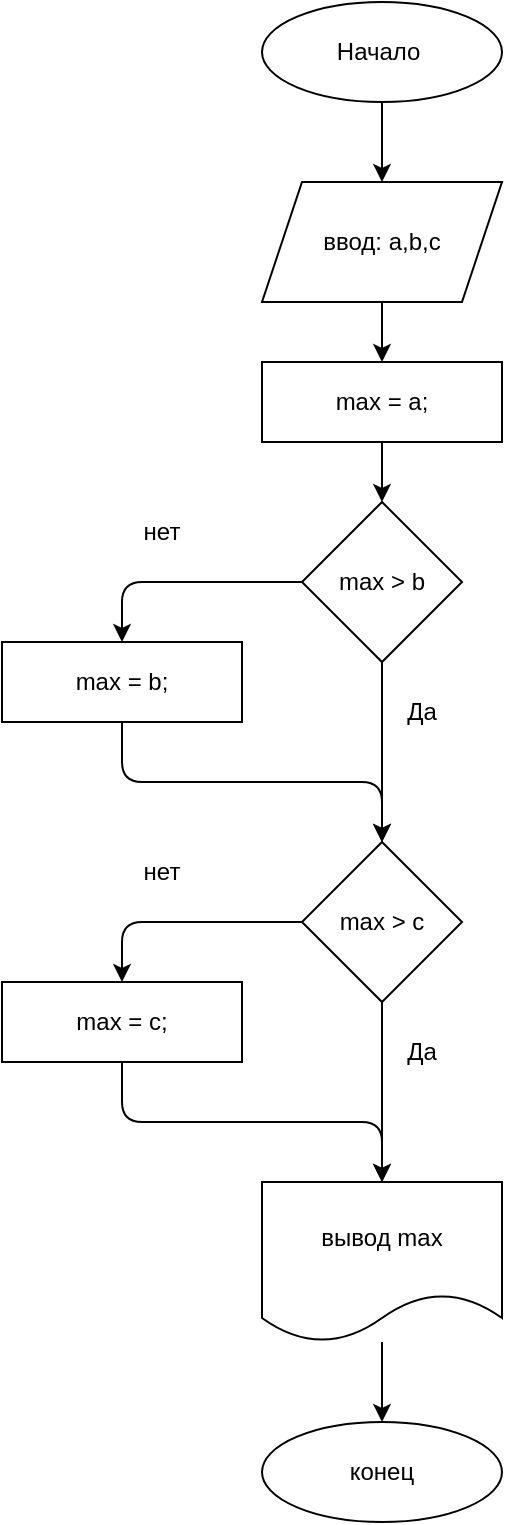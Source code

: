 <mxfile>
    <diagram id="w1v40A_cAjEBVEHo5hHx" name="Страница 1">
        <mxGraphModel dx="516" dy="319" grid="1" gridSize="10" guides="1" tooltips="1" connect="1" arrows="1" fold="1" page="1" pageScale="1" pageWidth="827" pageHeight="1169" math="0" shadow="0">
            <root>
                <mxCell id="0"/>
                <mxCell id="1" parent="0"/>
                <mxCell id="4" style="edgeStyle=none;html=1;exitX=0.5;exitY=1;exitDx=0;exitDy=0;" edge="1" parent="1" source="2" target="3">
                    <mxGeometry relative="1" as="geometry"/>
                </mxCell>
                <mxCell id="2" value="Начало&amp;nbsp;" style="ellipse;whiteSpace=wrap;html=1;" vertex="1" parent="1">
                    <mxGeometry x="190" y="30" width="120" height="50" as="geometry"/>
                </mxCell>
                <mxCell id="6" style="edgeStyle=none;html=1;exitX=0.5;exitY=1;exitDx=0;exitDy=0;" edge="1" parent="1" source="3">
                    <mxGeometry relative="1" as="geometry">
                        <mxPoint x="250" y="210" as="targetPoint"/>
                    </mxGeometry>
                </mxCell>
                <mxCell id="3" value="ввод: a,b,c" style="shape=parallelogram;perimeter=parallelogramPerimeter;whiteSpace=wrap;html=1;fixedSize=1;" vertex="1" parent="1">
                    <mxGeometry x="190" y="120" width="120" height="60" as="geometry"/>
                </mxCell>
                <mxCell id="23" style="edgeStyle=none;html=1;" edge="1" parent="1" source="5">
                    <mxGeometry relative="1" as="geometry">
                        <mxPoint x="250" y="450" as="targetPoint"/>
                    </mxGeometry>
                </mxCell>
                <mxCell id="5" value="max &amp;gt; b" style="rhombus;whiteSpace=wrap;html=1;" vertex="1" parent="1">
                    <mxGeometry x="210" y="280" width="80" height="80" as="geometry"/>
                </mxCell>
                <mxCell id="19" value="" style="edgeStyle=none;html=1;" edge="1" parent="1" source="8" target="5">
                    <mxGeometry relative="1" as="geometry"/>
                </mxCell>
                <mxCell id="8" value="max = a;" style="rounded=0;whiteSpace=wrap;html=1;" vertex="1" parent="1">
                    <mxGeometry x="190" y="210" width="120" height="40" as="geometry"/>
                </mxCell>
                <mxCell id="10" style="edgeStyle=none;html=1;entryX=0.5;entryY=0;entryDx=0;entryDy=0;exitX=0;exitY=0.5;exitDx=0;exitDy=0;" edge="1" parent="1" target="21" source="5">
                    <mxGeometry relative="1" as="geometry">
                        <Array as="points">
                            <mxPoint x="170" y="320"/>
                            <mxPoint x="120" y="320"/>
                        </Array>
                        <mxPoint x="210" y="240" as="sourcePoint"/>
                        <mxPoint x="120" y="370" as="targetPoint"/>
                    </mxGeometry>
                </mxCell>
                <mxCell id="13" style="edgeStyle=none;html=1;exitX=0.5;exitY=1;exitDx=0;exitDy=0;" edge="1" parent="1" source="21">
                    <mxGeometry relative="1" as="geometry">
                        <Array as="points">
                            <mxPoint x="120" y="420"/>
                            <mxPoint x="250" y="420"/>
                        </Array>
                        <mxPoint x="250" y="450" as="targetPoint"/>
                        <mxPoint x="109.2" y="445.76" as="sourcePoint"/>
                    </mxGeometry>
                </mxCell>
                <mxCell id="16" value="нет" style="text;html=1;strokeColor=none;fillColor=none;align=center;verticalAlign=middle;whiteSpace=wrap;rounded=0;" vertex="1" parent="1">
                    <mxGeometry x="110" y="280" width="60" height="30" as="geometry"/>
                </mxCell>
                <mxCell id="21" value="max = b;" style="rounded=0;whiteSpace=wrap;html=1;" vertex="1" parent="1">
                    <mxGeometry x="60" y="350" width="120" height="40" as="geometry"/>
                </mxCell>
                <mxCell id="24" value="Да" style="text;html=1;strokeColor=none;fillColor=none;align=center;verticalAlign=middle;whiteSpace=wrap;rounded=0;" vertex="1" parent="1">
                    <mxGeometry x="240" y="370" width="60" height="30" as="geometry"/>
                </mxCell>
                <mxCell id="32" style="edgeStyle=none;html=1;" edge="1" parent="1" source="33">
                    <mxGeometry relative="1" as="geometry">
                        <mxPoint x="250" y="620" as="targetPoint"/>
                    </mxGeometry>
                </mxCell>
                <mxCell id="33" value="max &amp;gt; c" style="rhombus;whiteSpace=wrap;html=1;" vertex="1" parent="1">
                    <mxGeometry x="210" y="450" width="80" height="80" as="geometry"/>
                </mxCell>
                <mxCell id="34" style="edgeStyle=none;html=1;entryX=0.5;entryY=0;entryDx=0;entryDy=0;exitX=0;exitY=0.5;exitDx=0;exitDy=0;" edge="1" parent="1" source="33" target="37">
                    <mxGeometry relative="1" as="geometry">
                        <Array as="points">
                            <mxPoint x="170" y="490"/>
                            <mxPoint x="120" y="490"/>
                        </Array>
                        <mxPoint x="210" y="410" as="sourcePoint"/>
                        <mxPoint x="120" y="540" as="targetPoint"/>
                    </mxGeometry>
                </mxCell>
                <mxCell id="35" style="edgeStyle=none;html=1;exitX=0.5;exitY=1;exitDx=0;exitDy=0;" edge="1" parent="1" source="37">
                    <mxGeometry relative="1" as="geometry">
                        <Array as="points">
                            <mxPoint x="120" y="590"/>
                            <mxPoint x="250" y="590"/>
                        </Array>
                        <mxPoint x="250" y="620" as="targetPoint"/>
                        <mxPoint x="109.2" y="615.76" as="sourcePoint"/>
                    </mxGeometry>
                </mxCell>
                <mxCell id="36" value="нет" style="text;html=1;strokeColor=none;fillColor=none;align=center;verticalAlign=middle;whiteSpace=wrap;rounded=0;" vertex="1" parent="1">
                    <mxGeometry x="110" y="450" width="60" height="30" as="geometry"/>
                </mxCell>
                <mxCell id="37" value="max = c;" style="rounded=0;whiteSpace=wrap;html=1;" vertex="1" parent="1">
                    <mxGeometry x="60" y="520" width="120" height="40" as="geometry"/>
                </mxCell>
                <mxCell id="38" value="Да" style="text;html=1;strokeColor=none;fillColor=none;align=center;verticalAlign=middle;whiteSpace=wrap;rounded=0;" vertex="1" parent="1">
                    <mxGeometry x="240" y="540" width="60" height="30" as="geometry"/>
                </mxCell>
                <mxCell id="40" style="edgeStyle=none;html=1;" edge="1" parent="1" source="39">
                    <mxGeometry relative="1" as="geometry">
                        <mxPoint x="250" y="740" as="targetPoint"/>
                    </mxGeometry>
                </mxCell>
                <mxCell id="39" value="вывод max" style="shape=document;whiteSpace=wrap;html=1;boundedLbl=1;" vertex="1" parent="1">
                    <mxGeometry x="190" y="620" width="120" height="80" as="geometry"/>
                </mxCell>
                <mxCell id="41" value="конец" style="ellipse;whiteSpace=wrap;html=1;" vertex="1" parent="1">
                    <mxGeometry x="190" y="740" width="120" height="50" as="geometry"/>
                </mxCell>
            </root>
        </mxGraphModel>
    </diagram>
</mxfile>